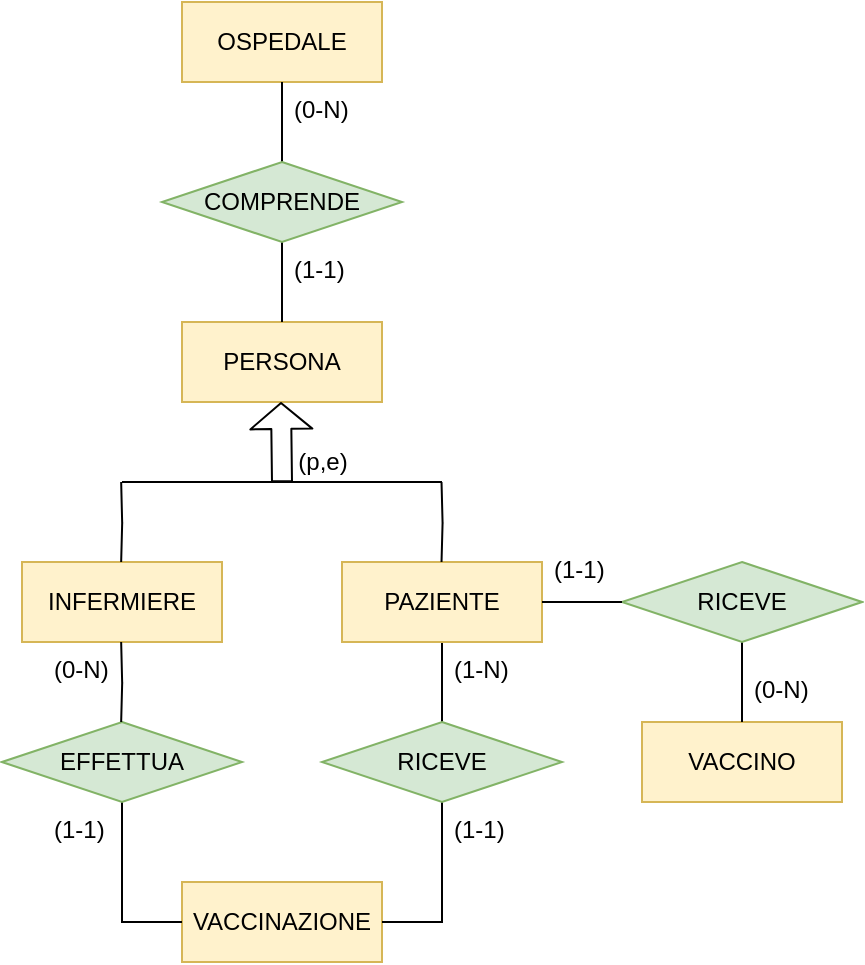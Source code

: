<mxfile version="14.7.6" type="device"><diagram id="vmxhlM4H4fCMMcgw9J3l" name="Page-1"><mxGraphModel dx="1038" dy="575" grid="1" gridSize="10" guides="1" tooltips="1" connect="1" arrows="1" fold="1" page="1" pageScale="1" pageWidth="827" pageHeight="1169" math="0" shadow="0"><root><mxCell id="0"/><mxCell id="1" parent="0"/><mxCell id="v9eKpqqOqbw1PWD-ZjKG-1" value="PERSONA" style="whiteSpace=wrap;html=1;align=center;fillColor=#fff2cc;strokeColor=#d6b656;" parent="1" vertex="1"><mxGeometry x="350" y="190" width="100" height="40" as="geometry"/></mxCell><mxCell id="v9eKpqqOqbw1PWD-ZjKG-2" value="&lt;font style=&quot;font-size: 12px&quot;&gt;OSPEDALE&lt;/font&gt;" style="whiteSpace=wrap;html=1;align=center;fontSize=9;fillColor=#fff2cc;strokeColor=#d6b656;" parent="1" vertex="1"><mxGeometry x="350" y="30" width="100" height="40" as="geometry"/></mxCell><mxCell id="v9eKpqqOqbw1PWD-ZjKG-3" value="" style="shape=flexArrow;endArrow=classic;html=1;fontSize=9;endSize=4;" parent="1" edge="1"><mxGeometry width="50" height="50" relative="1" as="geometry"><mxPoint x="400" y="270" as="sourcePoint"/><mxPoint x="399.5" y="230" as="targetPoint"/></mxGeometry></mxCell><mxCell id="v9eKpqqOqbw1PWD-ZjKG-4" value="" style="endArrow=none;html=1;fontSize=9;endSize=4;" parent="1" edge="1"><mxGeometry width="50" height="50" relative="1" as="geometry"><mxPoint x="320" y="270" as="sourcePoint"/><mxPoint x="480" y="270" as="targetPoint"/></mxGeometry></mxCell><mxCell id="v9eKpqqOqbw1PWD-ZjKG-5" value="(p,e)" style="text;html=1;align=center;verticalAlign=middle;resizable=0;points=[];autosize=1;strokeColor=none;fontSize=12;" parent="1" vertex="1"><mxGeometry x="400" y="250" width="40" height="20" as="geometry"/></mxCell><mxCell id="v9eKpqqOqbw1PWD-ZjKG-6" value="INFERMIERE" style="whiteSpace=wrap;html=1;align=center;fontSize=12;fillColor=#fff2cc;strokeColor=#d6b656;" parent="1" vertex="1"><mxGeometry x="270" y="310" width="100" height="40" as="geometry"/></mxCell><mxCell id="v9eKpqqOqbw1PWD-ZjKG-7" style="edgeStyle=orthogonalEdgeStyle;rounded=0;orthogonalLoop=1;jettySize=auto;html=1;exitX=0.5;exitY=1;exitDx=0;exitDy=0;entryX=0.5;entryY=0;entryDx=0;entryDy=0;endArrow=none;endFill=0;" parent="1" source="v9eKpqqOqbw1PWD-ZjKG-8" target="v9eKpqqOqbw1PWD-ZjKG-16" edge="1"><mxGeometry relative="1" as="geometry"/></mxCell><mxCell id="v9eKpqqOqbw1PWD-ZjKG-8" value="PAZIENTE" style="whiteSpace=wrap;html=1;align=center;fontSize=12;fillColor=#fff2cc;strokeColor=#d6b656;" parent="1" vertex="1"><mxGeometry x="430" y="310" width="100" height="40" as="geometry"/></mxCell><mxCell id="v9eKpqqOqbw1PWD-ZjKG-9" style="edgeStyle=orthogonalEdgeStyle;rounded=0;orthogonalLoop=1;jettySize=auto;html=1;exitX=0.5;exitY=0;exitDx=0;exitDy=0;entryX=0.5;entryY=1;entryDx=0;entryDy=0;fontSize=9;startArrow=none;startFill=0;endArrow=none;endFill=0;endSize=4;" parent="1" source="v9eKpqqOqbw1PWD-ZjKG-11" target="v9eKpqqOqbw1PWD-ZjKG-2" edge="1"><mxGeometry relative="1" as="geometry"/></mxCell><mxCell id="v9eKpqqOqbw1PWD-ZjKG-10" style="edgeStyle=orthogonalEdgeStyle;rounded=0;orthogonalLoop=1;jettySize=auto;html=1;exitX=0.5;exitY=1;exitDx=0;exitDy=0;entryX=0.5;entryY=0;entryDx=0;entryDy=0;fontSize=9;startArrow=none;startFill=0;endArrow=none;endFill=0;endSize=4;" parent="1" source="v9eKpqqOqbw1PWD-ZjKG-11" target="v9eKpqqOqbw1PWD-ZjKG-1" edge="1"><mxGeometry relative="1" as="geometry"/></mxCell><mxCell id="v9eKpqqOqbw1PWD-ZjKG-11" value="&lt;span style=&quot;font-size: 12px&quot;&gt;COMPRENDE&lt;/span&gt;" style="shape=rhombus;perimeter=rhombusPerimeter;whiteSpace=wrap;html=1;align=center;fontSize=9;fillColor=#d5e8d4;strokeColor=#82b366;" parent="1" vertex="1"><mxGeometry x="340" y="110" width="120" height="40" as="geometry"/></mxCell><mxCell id="v9eKpqqOqbw1PWD-ZjKG-12" value="VACCINAZIONE" style="whiteSpace=wrap;html=1;align=center;fillColor=#fff2cc;strokeColor=#d6b656;" parent="1" vertex="1"><mxGeometry x="350" y="470" width="100" height="40" as="geometry"/></mxCell><mxCell id="v9eKpqqOqbw1PWD-ZjKG-13" style="edgeStyle=orthogonalEdgeStyle;rounded=0;orthogonalLoop=1;jettySize=auto;html=1;exitX=0.5;exitY=1;exitDx=0;exitDy=0;entryX=0;entryY=0.5;entryDx=0;entryDy=0;endArrow=none;endFill=0;" parent="1" source="v9eKpqqOqbw1PWD-ZjKG-14" target="v9eKpqqOqbw1PWD-ZjKG-12" edge="1"><mxGeometry relative="1" as="geometry"/></mxCell><mxCell id="v9eKpqqOqbw1PWD-ZjKG-14" value="EFFETTUA" style="shape=rhombus;perimeter=rhombusPerimeter;whiteSpace=wrap;html=1;align=center;fillColor=#d5e8d4;strokeColor=#82b366;" parent="1" vertex="1"><mxGeometry x="260" y="390" width="120" height="40" as="geometry"/></mxCell><mxCell id="v9eKpqqOqbw1PWD-ZjKG-15" style="edgeStyle=orthogonalEdgeStyle;rounded=0;orthogonalLoop=1;jettySize=auto;html=1;exitX=0.5;exitY=1;exitDx=0;exitDy=0;entryX=1;entryY=0.5;entryDx=0;entryDy=0;endArrow=none;endFill=0;" parent="1" source="v9eKpqqOqbw1PWD-ZjKG-16" target="v9eKpqqOqbw1PWD-ZjKG-12" edge="1"><mxGeometry relative="1" as="geometry"/></mxCell><mxCell id="v9eKpqqOqbw1PWD-ZjKG-16" value="RICEVE" style="shape=rhombus;perimeter=rhombusPerimeter;whiteSpace=wrap;html=1;align=center;fillColor=#d5e8d4;strokeColor=#82b366;" parent="1" vertex="1"><mxGeometry x="420" y="390" width="120" height="40" as="geometry"/></mxCell><mxCell id="v9eKpqqOqbw1PWD-ZjKG-17" style="edgeStyle=orthogonalEdgeStyle;rounded=0;orthogonalLoop=1;jettySize=auto;html=1;exitX=0.5;exitY=0;exitDx=0;exitDy=0;entryX=0.5;entryY=1;entryDx=0;entryDy=0;fontSize=9;startArrow=none;startFill=0;endArrow=none;endFill=0;endSize=4;" parent="1" edge="1"><mxGeometry relative="1" as="geometry"><mxPoint x="319.58" y="310" as="sourcePoint"/><mxPoint x="319.58" y="270" as="targetPoint"/></mxGeometry></mxCell><mxCell id="v9eKpqqOqbw1PWD-ZjKG-18" style="edgeStyle=orthogonalEdgeStyle;rounded=0;orthogonalLoop=1;jettySize=auto;html=1;exitX=0.5;exitY=0;exitDx=0;exitDy=0;entryX=0.5;entryY=1;entryDx=0;entryDy=0;fontSize=9;startArrow=none;startFill=0;endArrow=none;endFill=0;endSize=4;" parent="1" edge="1"><mxGeometry relative="1" as="geometry"><mxPoint x="479.76" y="310" as="sourcePoint"/><mxPoint x="479.76" y="270" as="targetPoint"/></mxGeometry></mxCell><mxCell id="v9eKpqqOqbw1PWD-ZjKG-19" style="edgeStyle=orthogonalEdgeStyle;rounded=0;orthogonalLoop=1;jettySize=auto;html=1;exitX=0.5;exitY=0;exitDx=0;exitDy=0;entryX=0.5;entryY=1;entryDx=0;entryDy=0;fontSize=9;startArrow=none;startFill=0;endArrow=none;endFill=0;endSize=4;" parent="1" edge="1"><mxGeometry relative="1" as="geometry"><mxPoint x="319.58" y="390" as="sourcePoint"/><mxPoint x="319.58" y="350" as="targetPoint"/></mxGeometry></mxCell><mxCell id="v9eKpqqOqbw1PWD-ZjKG-22" value="&lt;font style=&quot;font-size: 12px&quot;&gt;VACCINO&lt;/font&gt;" style="whiteSpace=wrap;html=1;align=center;fontSize=9;fillColor=#fff2cc;strokeColor=#d6b656;" parent="1" vertex="1"><mxGeometry x="580" y="390" width="100" height="40" as="geometry"/></mxCell><mxCell id="v9eKpqqOqbw1PWD-ZjKG-27" value="" style="edgeStyle=orthogonalEdgeStyle;rounded=0;orthogonalLoop=1;jettySize=auto;html=1;endArrow=none;endFill=0;" parent="1" source="v9eKpqqOqbw1PWD-ZjKG-28" target="v9eKpqqOqbw1PWD-ZjKG-22" edge="1"><mxGeometry relative="1" as="geometry"/></mxCell><mxCell id="v9eKpqqOqbw1PWD-ZjKG-28" value="RICEVE" style="shape=rhombus;perimeter=rhombusPerimeter;whiteSpace=wrap;html=1;align=center;fillColor=#d5e8d4;strokeColor=#82b366;" parent="1" vertex="1"><mxGeometry x="570" y="310" width="120" height="40" as="geometry"/></mxCell><mxCell id="5FW2IApKpXzdD39LCOvD-1" value="(0-N)" style="text;strokeColor=none;fillColor=none;spacingLeft=4;spacingRight=4;overflow=hidden;rotatable=0;points=[[0,0.5],[1,0.5]];portConstraint=eastwest;fontSize=12;" parent="1" vertex="1"><mxGeometry x="400" y="70" width="40" height="30" as="geometry"/></mxCell><mxCell id="5FW2IApKpXzdD39LCOvD-2" value="(1-1)" style="text;strokeColor=none;fillColor=none;spacingLeft=4;spacingRight=4;overflow=hidden;rotatable=0;points=[[0,0.5],[1,0.5]];portConstraint=eastwest;fontSize=12;" parent="1" vertex="1"><mxGeometry x="400" y="150" width="40" height="30" as="geometry"/></mxCell><mxCell id="5FW2IApKpXzdD39LCOvD-3" value="(1-1)" style="text;strokeColor=none;fillColor=none;spacingLeft=4;spacingRight=4;overflow=hidden;rotatable=0;points=[[0,0.5],[1,0.5]];portConstraint=eastwest;fontSize=12;" parent="1" vertex="1"><mxGeometry x="280" y="430" width="40" height="30" as="geometry"/></mxCell><mxCell id="5FW2IApKpXzdD39LCOvD-4" value="(1-1)" style="text;strokeColor=none;fillColor=none;spacingLeft=4;spacingRight=4;overflow=hidden;rotatable=0;points=[[0,0.5],[1,0.5]];portConstraint=eastwest;fontSize=12;" parent="1" vertex="1"><mxGeometry x="480" y="430" width="40" height="30" as="geometry"/></mxCell><mxCell id="5FW2IApKpXzdD39LCOvD-5" value="(0-N)" style="text;strokeColor=none;fillColor=none;spacingLeft=4;spacingRight=4;overflow=hidden;rotatable=0;points=[[0,0.5],[1,0.5]];portConstraint=eastwest;fontSize=12;" parent="1" vertex="1"><mxGeometry x="280" y="350" width="40" height="30" as="geometry"/></mxCell><mxCell id="5FW2IApKpXzdD39LCOvD-6" value="(1-N)" style="text;strokeColor=none;fillColor=none;spacingLeft=4;spacingRight=4;overflow=hidden;rotatable=0;points=[[0,0.5],[1,0.5]];portConstraint=eastwest;fontSize=12;" parent="1" vertex="1"><mxGeometry x="480" y="350" width="40" height="30" as="geometry"/></mxCell><mxCell id="5FW2IApKpXzdD39LCOvD-7" value="(1-1)" style="text;strokeColor=none;fillColor=none;spacingLeft=4;spacingRight=4;overflow=hidden;rotatable=0;points=[[0,0.5],[1,0.5]];portConstraint=eastwest;fontSize=12;" parent="1" vertex="1"><mxGeometry x="530" y="300" width="40" height="30" as="geometry"/></mxCell><mxCell id="5FW2IApKpXzdD39LCOvD-8" value="(0-N)" style="text;strokeColor=none;fillColor=none;spacingLeft=4;spacingRight=4;overflow=hidden;rotatable=0;points=[[0,0.5],[1,0.5]];portConstraint=eastwest;fontSize=12;" parent="1" vertex="1"><mxGeometry x="630" y="360" width="40" height="30" as="geometry"/></mxCell><mxCell id="MYhBLXuvDFlDavv9xqb2-1" value="" style="edgeStyle=orthogonalEdgeStyle;rounded=0;orthogonalLoop=1;jettySize=auto;html=1;endArrow=none;endFill=0;exitX=1;exitY=0.5;exitDx=0;exitDy=0;" edge="1" parent="1" source="v9eKpqqOqbw1PWD-ZjKG-8"><mxGeometry relative="1" as="geometry"><mxPoint x="580" y="290" as="sourcePoint"/><mxPoint x="570" y="330" as="targetPoint"/></mxGeometry></mxCell></root></mxGraphModel></diagram></mxfile>